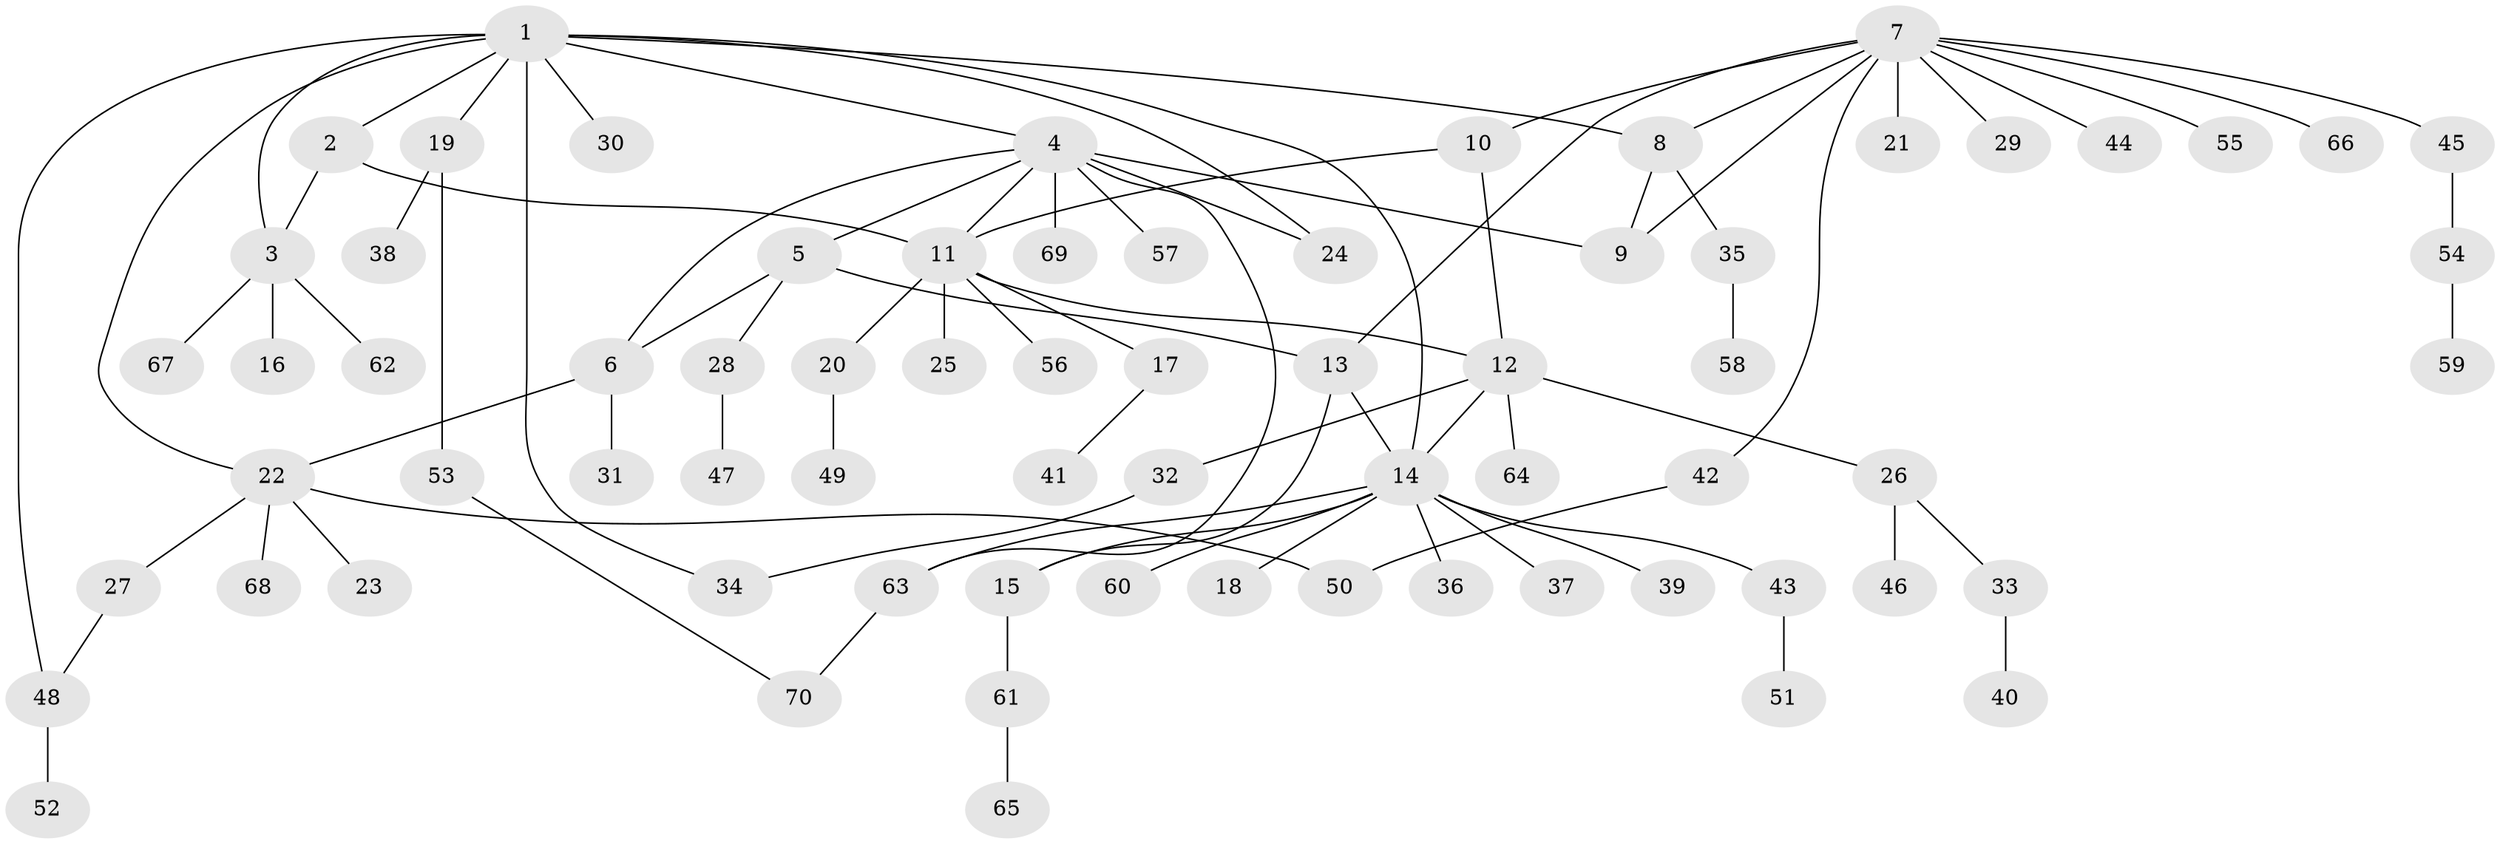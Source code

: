 // Generated by graph-tools (version 1.1) at 2025/54/03/09/25 04:54:37]
// undirected, 70 vertices, 87 edges
graph export_dot {
graph [start="1"]
  node [color=gray90,style=filled];
  1;
  2;
  3;
  4;
  5;
  6;
  7;
  8;
  9;
  10;
  11;
  12;
  13;
  14;
  15;
  16;
  17;
  18;
  19;
  20;
  21;
  22;
  23;
  24;
  25;
  26;
  27;
  28;
  29;
  30;
  31;
  32;
  33;
  34;
  35;
  36;
  37;
  38;
  39;
  40;
  41;
  42;
  43;
  44;
  45;
  46;
  47;
  48;
  49;
  50;
  51;
  52;
  53;
  54;
  55;
  56;
  57;
  58;
  59;
  60;
  61;
  62;
  63;
  64;
  65;
  66;
  67;
  68;
  69;
  70;
  1 -- 2;
  1 -- 3;
  1 -- 4;
  1 -- 8;
  1 -- 14;
  1 -- 19;
  1 -- 22;
  1 -- 24;
  1 -- 30;
  1 -- 34;
  1 -- 48;
  2 -- 3;
  2 -- 11;
  3 -- 16;
  3 -- 62;
  3 -- 67;
  4 -- 5;
  4 -- 6;
  4 -- 9;
  4 -- 11;
  4 -- 24;
  4 -- 57;
  4 -- 63;
  4 -- 69;
  5 -- 6;
  5 -- 13;
  5 -- 28;
  6 -- 22;
  6 -- 31;
  7 -- 8;
  7 -- 9;
  7 -- 10;
  7 -- 13;
  7 -- 21;
  7 -- 29;
  7 -- 42;
  7 -- 44;
  7 -- 45;
  7 -- 55;
  7 -- 66;
  8 -- 9;
  8 -- 35;
  10 -- 11;
  10 -- 12;
  11 -- 12;
  11 -- 17;
  11 -- 20;
  11 -- 25;
  11 -- 56;
  12 -- 14;
  12 -- 26;
  12 -- 32;
  12 -- 64;
  13 -- 14;
  13 -- 15;
  14 -- 15;
  14 -- 18;
  14 -- 36;
  14 -- 37;
  14 -- 39;
  14 -- 43;
  14 -- 60;
  14 -- 63;
  15 -- 61;
  17 -- 41;
  19 -- 38;
  19 -- 53;
  20 -- 49;
  22 -- 23;
  22 -- 27;
  22 -- 50;
  22 -- 68;
  26 -- 33;
  26 -- 46;
  27 -- 48;
  28 -- 47;
  32 -- 34;
  33 -- 40;
  35 -- 58;
  42 -- 50;
  43 -- 51;
  45 -- 54;
  48 -- 52;
  53 -- 70;
  54 -- 59;
  61 -- 65;
  63 -- 70;
}
